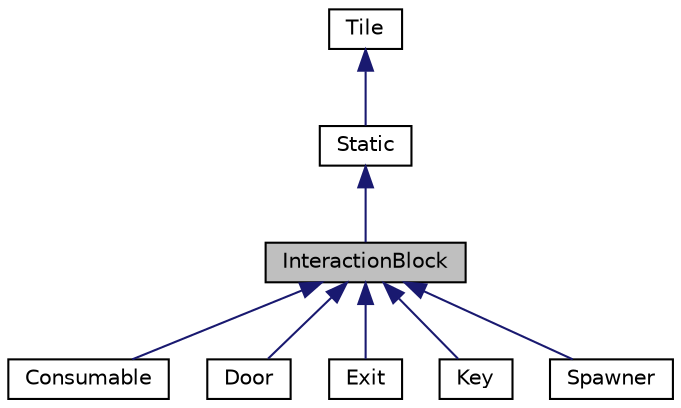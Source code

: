 digraph "InteractionBlock"
{
 // LATEX_PDF_SIZE
  edge [fontname="Helvetica",fontsize="10",labelfontname="Helvetica",labelfontsize="10"];
  node [fontname="Helvetica",fontsize="10",shape=record];
  Node1 [label="InteractionBlock",height=0.2,width=0.4,color="black", fillcolor="grey75", style="filled", fontcolor="black",tooltip=" "];
  Node2 -> Node1 [dir="back",color="midnightblue",fontsize="10",style="solid",fontname="Helvetica"];
  Node2 [label="Static",height=0.2,width=0.4,color="black", fillcolor="white", style="filled",URL="$class_static.html",tooltip=" "];
  Node3 -> Node2 [dir="back",color="midnightblue",fontsize="10",style="solid",fontname="Helvetica"];
  Node3 [label="Tile",height=0.2,width=0.4,color="black", fillcolor="white", style="filled",URL="$class_tile.html",tooltip=" "];
  Node1 -> Node4 [dir="back",color="midnightblue",fontsize="10",style="solid",fontname="Helvetica"];
  Node4 [label="Consumable",height=0.2,width=0.4,color="black", fillcolor="white", style="filled",URL="$class_consumable.html",tooltip=" "];
  Node1 -> Node5 [dir="back",color="midnightblue",fontsize="10",style="solid",fontname="Helvetica"];
  Node5 [label="Door",height=0.2,width=0.4,color="black", fillcolor="white", style="filled",URL="$class_door.html",tooltip=" "];
  Node1 -> Node6 [dir="back",color="midnightblue",fontsize="10",style="solid",fontname="Helvetica"];
  Node6 [label="Exit",height=0.2,width=0.4,color="black", fillcolor="white", style="filled",URL="$class_exit.html",tooltip=" "];
  Node1 -> Node7 [dir="back",color="midnightblue",fontsize="10",style="solid",fontname="Helvetica"];
  Node7 [label="Key",height=0.2,width=0.4,color="black", fillcolor="white", style="filled",URL="$class_key.html",tooltip=" "];
  Node1 -> Node8 [dir="back",color="midnightblue",fontsize="10",style="solid",fontname="Helvetica"];
  Node8 [label="Spawner",height=0.2,width=0.4,color="black", fillcolor="white", style="filled",URL="$class_spawner.html",tooltip=" "];
}
